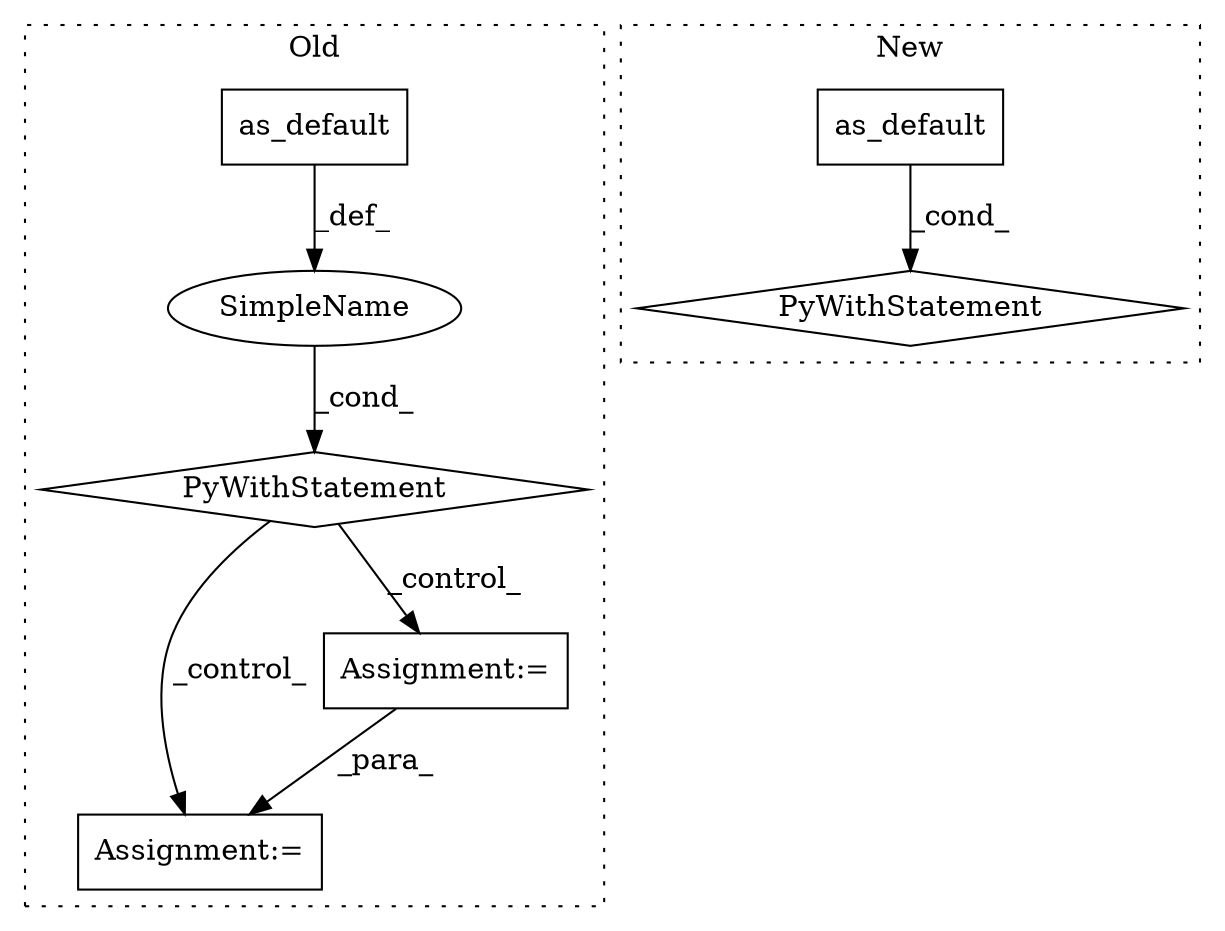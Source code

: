 digraph G {
subgraph cluster0 {
1 [label="as_default" a="32" s="18267" l="12" shape="box"];
3 [label="PyWithStatement" a="104" s="18235,18279" l="10,2" shape="diamond"];
4 [label="Assignment:=" a="7" s="19028" l="1" shape="box"];
5 [label="SimpleName" a="42" s="" l="" shape="ellipse"];
7 [label="Assignment:=" a="7" s="18642" l="1" shape="box"];
label = "Old";
style="dotted";
}
subgraph cluster1 {
2 [label="PyWithStatement" a="104" s="9478,9510" l="10,2" shape="diamond"];
6 [label="as_default" a="32" s="9498" l="12" shape="box"];
label = "New";
style="dotted";
}
1 -> 5 [label="_def_"];
3 -> 4 [label="_control_"];
3 -> 7 [label="_control_"];
5 -> 3 [label="_cond_"];
6 -> 2 [label="_cond_"];
7 -> 4 [label="_para_"];
}